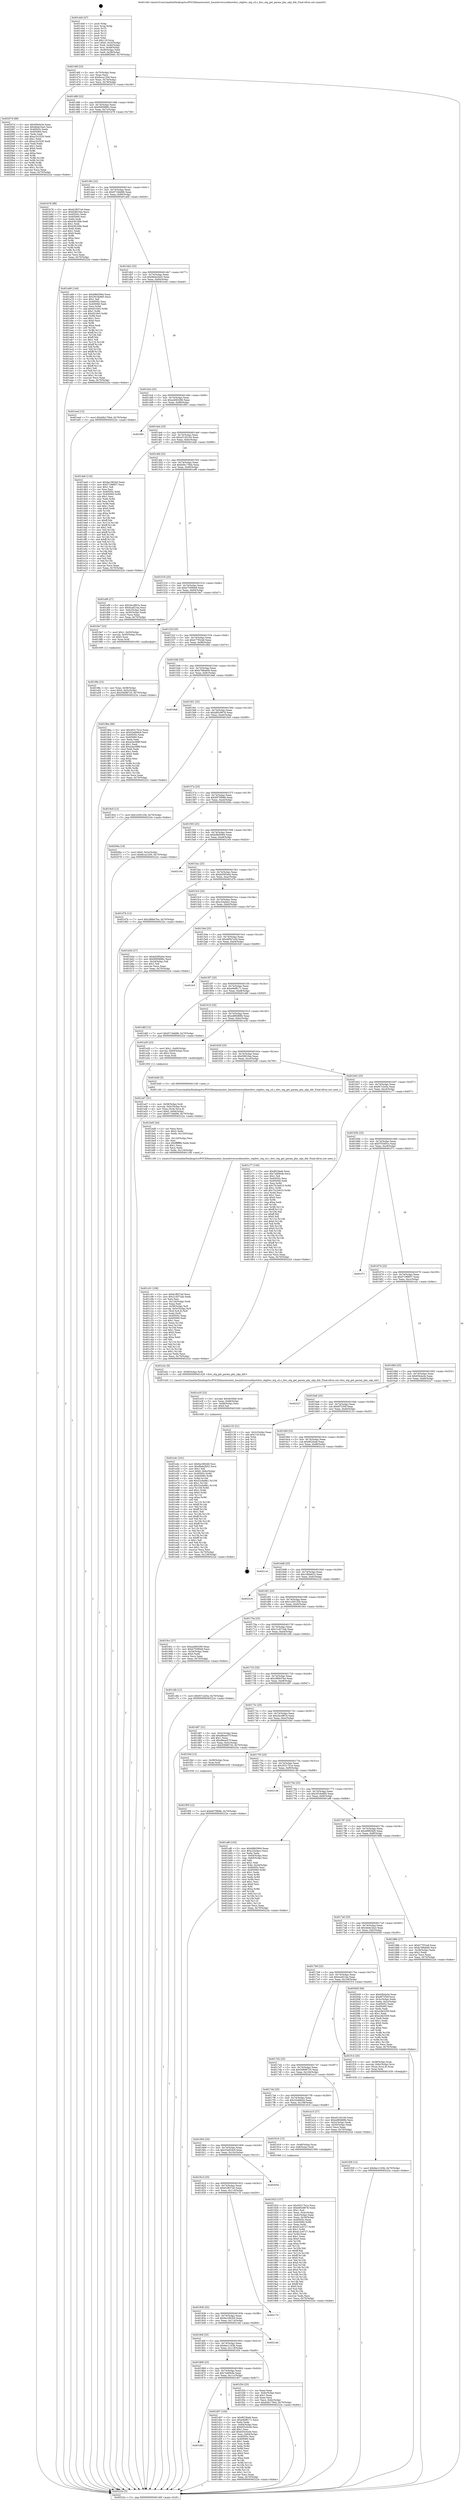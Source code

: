 digraph "0x401440" {
  label = "0x401440 (/mnt/c/Users/mathe/Desktop/tcc/POCII/binaries/extr_linuxdriversusbhostdwc_otgdwc_otg_cil.c_dwc_otg_get_param_phy_ulpi_ddr_Final-ollvm.out::main(0))"
  labelloc = "t"
  node[shape=record]

  Entry [label="",width=0.3,height=0.3,shape=circle,fillcolor=black,style=filled]
  "0x40146f" [label="{
     0x40146f [23]\l
     | [instrs]\l
     &nbsp;&nbsp;0x40146f \<+3\>: mov -0x70(%rbp),%eax\l
     &nbsp;&nbsp;0x401472 \<+2\>: mov %eax,%ecx\l
     &nbsp;&nbsp;0x401474 \<+6\>: sub $0x8cca1200,%ecx\l
     &nbsp;&nbsp;0x40147a \<+3\>: mov %eax,-0x74(%rbp)\l
     &nbsp;&nbsp;0x40147d \<+3\>: mov %ecx,-0x78(%rbp)\l
     &nbsp;&nbsp;0x401480 \<+6\>: je 000000000040207d \<main+0xc3d\>\l
  }"]
  "0x40207d" [label="{
     0x40207d [88]\l
     | [instrs]\l
     &nbsp;&nbsp;0x40207d \<+5\>: mov $0x65b4a3e,%eax\l
     &nbsp;&nbsp;0x402082 \<+5\>: mov $0x4bde1ba3,%ecx\l
     &nbsp;&nbsp;0x402087 \<+7\>: mov 0x40505c,%edx\l
     &nbsp;&nbsp;0x40208e \<+7\>: mov 0x405060,%esi\l
     &nbsp;&nbsp;0x402095 \<+2\>: mov %edx,%edi\l
     &nbsp;&nbsp;0x402097 \<+6\>: add $0xa1fc2520,%edi\l
     &nbsp;&nbsp;0x40209d \<+3\>: sub $0x1,%edi\l
     &nbsp;&nbsp;0x4020a0 \<+6\>: sub $0xa1fc2520,%edi\l
     &nbsp;&nbsp;0x4020a6 \<+3\>: imul %edi,%edx\l
     &nbsp;&nbsp;0x4020a9 \<+3\>: and $0x1,%edx\l
     &nbsp;&nbsp;0x4020ac \<+3\>: cmp $0x0,%edx\l
     &nbsp;&nbsp;0x4020af \<+4\>: sete %r8b\l
     &nbsp;&nbsp;0x4020b3 \<+3\>: cmp $0xa,%esi\l
     &nbsp;&nbsp;0x4020b6 \<+4\>: setl %r9b\l
     &nbsp;&nbsp;0x4020ba \<+3\>: mov %r8b,%r10b\l
     &nbsp;&nbsp;0x4020bd \<+3\>: and %r9b,%r10b\l
     &nbsp;&nbsp;0x4020c0 \<+3\>: xor %r9b,%r8b\l
     &nbsp;&nbsp;0x4020c3 \<+3\>: or %r8b,%r10b\l
     &nbsp;&nbsp;0x4020c6 \<+4\>: test $0x1,%r10b\l
     &nbsp;&nbsp;0x4020ca \<+3\>: cmovne %ecx,%eax\l
     &nbsp;&nbsp;0x4020cd \<+3\>: mov %eax,-0x70(%rbp)\l
     &nbsp;&nbsp;0x4020d0 \<+5\>: jmp 000000000040222e \<main+0xdee\>\l
  }"]
  "0x401486" [label="{
     0x401486 [22]\l
     | [instrs]\l
     &nbsp;&nbsp;0x401486 \<+5\>: jmp 000000000040148b \<main+0x4b\>\l
     &nbsp;&nbsp;0x40148b \<+3\>: mov -0x74(%rbp),%eax\l
     &nbsp;&nbsp;0x40148e \<+5\>: sub $0x9095896c,%eax\l
     &nbsp;&nbsp;0x401493 \<+3\>: mov %eax,-0x7c(%rbp)\l
     &nbsp;&nbsp;0x401496 \<+6\>: je 0000000000401b78 \<main+0x738\>\l
  }"]
  Exit [label="",width=0.3,height=0.3,shape=circle,fillcolor=black,style=filled,peripheries=2]
  "0x401b78" [label="{
     0x401b78 [88]\l
     | [instrs]\l
     &nbsp;&nbsp;0x401b78 \<+5\>: mov $0x61f837a0,%eax\l
     &nbsp;&nbsp;0x401b7d \<+5\>: mov $0xf2801fea,%ecx\l
     &nbsp;&nbsp;0x401b82 \<+7\>: mov 0x40505c,%edx\l
     &nbsp;&nbsp;0x401b89 \<+7\>: mov 0x405060,%esi\l
     &nbsp;&nbsp;0x401b90 \<+2\>: mov %edx,%edi\l
     &nbsp;&nbsp;0x401b92 \<+6\>: sub $0xb3fc26fe,%edi\l
     &nbsp;&nbsp;0x401b98 \<+3\>: sub $0x1,%edi\l
     &nbsp;&nbsp;0x401b9b \<+6\>: add $0xb3fc26fe,%edi\l
     &nbsp;&nbsp;0x401ba1 \<+3\>: imul %edi,%edx\l
     &nbsp;&nbsp;0x401ba4 \<+3\>: and $0x1,%edx\l
     &nbsp;&nbsp;0x401ba7 \<+3\>: cmp $0x0,%edx\l
     &nbsp;&nbsp;0x401baa \<+4\>: sete %r8b\l
     &nbsp;&nbsp;0x401bae \<+3\>: cmp $0xa,%esi\l
     &nbsp;&nbsp;0x401bb1 \<+4\>: setl %r9b\l
     &nbsp;&nbsp;0x401bb5 \<+3\>: mov %r8b,%r10b\l
     &nbsp;&nbsp;0x401bb8 \<+3\>: and %r9b,%r10b\l
     &nbsp;&nbsp;0x401bbb \<+3\>: xor %r9b,%r8b\l
     &nbsp;&nbsp;0x401bbe \<+3\>: or %r8b,%r10b\l
     &nbsp;&nbsp;0x401bc1 \<+4\>: test $0x1,%r10b\l
     &nbsp;&nbsp;0x401bc5 \<+3\>: cmovne %ecx,%eax\l
     &nbsp;&nbsp;0x401bc8 \<+3\>: mov %eax,-0x70(%rbp)\l
     &nbsp;&nbsp;0x401bcb \<+5\>: jmp 000000000040222e \<main+0xdee\>\l
  }"]
  "0x40149c" [label="{
     0x40149c [22]\l
     | [instrs]\l
     &nbsp;&nbsp;0x40149c \<+5\>: jmp 00000000004014a1 \<main+0x61\>\l
     &nbsp;&nbsp;0x4014a1 \<+3\>: mov -0x74(%rbp),%eax\l
     &nbsp;&nbsp;0x4014a4 \<+5\>: sub $0x9719dd96,%eax\l
     &nbsp;&nbsp;0x4014a9 \<+3\>: mov %eax,-0x80(%rbp)\l
     &nbsp;&nbsp;0x4014ac \<+6\>: je 0000000000401a66 \<main+0x626\>\l
  }"]
  "0x401f59" [label="{
     0x401f59 [12]\l
     | [instrs]\l
     &nbsp;&nbsp;0x401f59 \<+7\>: movl $0xb975fb8b,-0x70(%rbp)\l
     &nbsp;&nbsp;0x401f60 \<+5\>: jmp 000000000040222e \<main+0xdee\>\l
  }"]
  "0x401a66" [label="{
     0x401a66 [144]\l
     | [instrs]\l
     &nbsp;&nbsp;0x401a66 \<+5\>: mov $0xb9bf2964,%eax\l
     &nbsp;&nbsp;0x401a6b \<+5\>: mov $0x3916e985,%ecx\l
     &nbsp;&nbsp;0x401a70 \<+2\>: mov $0x1,%dl\l
     &nbsp;&nbsp;0x401a72 \<+7\>: mov 0x40505c,%esi\l
     &nbsp;&nbsp;0x401a79 \<+7\>: mov 0x405060,%edi\l
     &nbsp;&nbsp;0x401a80 \<+3\>: mov %esi,%r8d\l
     &nbsp;&nbsp;0x401a83 \<+7\>: add $0xd316e5,%r8d\l
     &nbsp;&nbsp;0x401a8a \<+4\>: sub $0x1,%r8d\l
     &nbsp;&nbsp;0x401a8e \<+7\>: sub $0xd316e5,%r8d\l
     &nbsp;&nbsp;0x401a95 \<+4\>: imul %r8d,%esi\l
     &nbsp;&nbsp;0x401a99 \<+3\>: and $0x1,%esi\l
     &nbsp;&nbsp;0x401a9c \<+3\>: cmp $0x0,%esi\l
     &nbsp;&nbsp;0x401a9f \<+4\>: sete %r9b\l
     &nbsp;&nbsp;0x401aa3 \<+3\>: cmp $0xa,%edi\l
     &nbsp;&nbsp;0x401aa6 \<+4\>: setl %r10b\l
     &nbsp;&nbsp;0x401aaa \<+3\>: mov %r9b,%r11b\l
     &nbsp;&nbsp;0x401aad \<+4\>: xor $0xff,%r11b\l
     &nbsp;&nbsp;0x401ab1 \<+3\>: mov %r10b,%bl\l
     &nbsp;&nbsp;0x401ab4 \<+3\>: xor $0xff,%bl\l
     &nbsp;&nbsp;0x401ab7 \<+3\>: xor $0x1,%dl\l
     &nbsp;&nbsp;0x401aba \<+3\>: mov %r11b,%r14b\l
     &nbsp;&nbsp;0x401abd \<+4\>: and $0xff,%r14b\l
     &nbsp;&nbsp;0x401ac1 \<+3\>: and %dl,%r9b\l
     &nbsp;&nbsp;0x401ac4 \<+3\>: mov %bl,%r15b\l
     &nbsp;&nbsp;0x401ac7 \<+4\>: and $0xff,%r15b\l
     &nbsp;&nbsp;0x401acb \<+3\>: and %dl,%r10b\l
     &nbsp;&nbsp;0x401ace \<+3\>: or %r9b,%r14b\l
     &nbsp;&nbsp;0x401ad1 \<+3\>: or %r10b,%r15b\l
     &nbsp;&nbsp;0x401ad4 \<+3\>: xor %r15b,%r14b\l
     &nbsp;&nbsp;0x401ad7 \<+3\>: or %bl,%r11b\l
     &nbsp;&nbsp;0x401ada \<+4\>: xor $0xff,%r11b\l
     &nbsp;&nbsp;0x401ade \<+3\>: or $0x1,%dl\l
     &nbsp;&nbsp;0x401ae1 \<+3\>: and %dl,%r11b\l
     &nbsp;&nbsp;0x401ae4 \<+3\>: or %r11b,%r14b\l
     &nbsp;&nbsp;0x401ae7 \<+4\>: test $0x1,%r14b\l
     &nbsp;&nbsp;0x401aeb \<+3\>: cmovne %ecx,%eax\l
     &nbsp;&nbsp;0x401aee \<+3\>: mov %eax,-0x70(%rbp)\l
     &nbsp;&nbsp;0x401af1 \<+5\>: jmp 000000000040222e \<main+0xdee\>\l
  }"]
  "0x4014b2" [label="{
     0x4014b2 [25]\l
     | [instrs]\l
     &nbsp;&nbsp;0x4014b2 \<+5\>: jmp 00000000004014b7 \<main+0x77\>\l
     &nbsp;&nbsp;0x4014b7 \<+3\>: mov -0x74(%rbp),%eax\l
     &nbsp;&nbsp;0x4014ba \<+5\>: sub $0x9bde2b02,%eax\l
     &nbsp;&nbsp;0x4014bf \<+6\>: mov %eax,-0x84(%rbp)\l
     &nbsp;&nbsp;0x4014c5 \<+6\>: je 0000000000401eed \<main+0xaad\>\l
  }"]
  "0x401f28" [label="{
     0x401f28 [12]\l
     | [instrs]\l
     &nbsp;&nbsp;0x401f28 \<+7\>: movl $0x6ec1163b,-0x70(%rbp)\l
     &nbsp;&nbsp;0x401f2f \<+5\>: jmp 000000000040222e \<main+0xdee\>\l
  }"]
  "0x401eed" [label="{
     0x401eed [12]\l
     | [instrs]\l
     &nbsp;&nbsp;0x401eed \<+7\>: movl $0xb0b170b4,-0x70(%rbp)\l
     &nbsp;&nbsp;0x401ef4 \<+5\>: jmp 000000000040222e \<main+0xdee\>\l
  }"]
  "0x4014cb" [label="{
     0x4014cb [25]\l
     | [instrs]\l
     &nbsp;&nbsp;0x4014cb \<+5\>: jmp 00000000004014d0 \<main+0x90\>\l
     &nbsp;&nbsp;0x4014d0 \<+3\>: mov -0x74(%rbp),%eax\l
     &nbsp;&nbsp;0x4014d3 \<+5\>: sub $0xa2683296,%eax\l
     &nbsp;&nbsp;0x4014d8 \<+6\>: mov %eax,-0x88(%rbp)\l
     &nbsp;&nbsp;0x4014de \<+6\>: je 0000000000401f65 \<main+0xb25\>\l
  }"]
  "0x401e4c" [label="{
     0x401e4c [161]\l
     | [instrs]\l
     &nbsp;&nbsp;0x401e4c \<+5\>: mov $0x6a1962b0,%esi\l
     &nbsp;&nbsp;0x401e51 \<+5\>: mov $0x9bde2b02,%ecx\l
     &nbsp;&nbsp;0x401e56 \<+2\>: mov $0x1,%dl\l
     &nbsp;&nbsp;0x401e58 \<+7\>: movl $0x0,-0x6c(%rbp)\l
     &nbsp;&nbsp;0x401e5f \<+8\>: mov 0x40505c,%r8d\l
     &nbsp;&nbsp;0x401e67 \<+8\>: mov 0x405060,%r9d\l
     &nbsp;&nbsp;0x401e6f \<+3\>: mov %r8d,%r10d\l
     &nbsp;&nbsp;0x401e72 \<+7\>: add $0x52cbe8b1,%r10d\l
     &nbsp;&nbsp;0x401e79 \<+4\>: sub $0x1,%r10d\l
     &nbsp;&nbsp;0x401e7d \<+7\>: sub $0x52cbe8b1,%r10d\l
     &nbsp;&nbsp;0x401e84 \<+4\>: imul %r10d,%r8d\l
     &nbsp;&nbsp;0x401e88 \<+4\>: and $0x1,%r8d\l
     &nbsp;&nbsp;0x401e8c \<+4\>: cmp $0x0,%r8d\l
     &nbsp;&nbsp;0x401e90 \<+4\>: sete %r11b\l
     &nbsp;&nbsp;0x401e94 \<+4\>: cmp $0xa,%r9d\l
     &nbsp;&nbsp;0x401e98 \<+3\>: setl %bl\l
     &nbsp;&nbsp;0x401e9b \<+3\>: mov %r11b,%r14b\l
     &nbsp;&nbsp;0x401e9e \<+4\>: xor $0xff,%r14b\l
     &nbsp;&nbsp;0x401ea2 \<+3\>: mov %bl,%r15b\l
     &nbsp;&nbsp;0x401ea5 \<+4\>: xor $0xff,%r15b\l
     &nbsp;&nbsp;0x401ea9 \<+3\>: xor $0x1,%dl\l
     &nbsp;&nbsp;0x401eac \<+3\>: mov %r14b,%r12b\l
     &nbsp;&nbsp;0x401eaf \<+4\>: and $0xff,%r12b\l
     &nbsp;&nbsp;0x401eb3 \<+3\>: and %dl,%r11b\l
     &nbsp;&nbsp;0x401eb6 \<+3\>: mov %r15b,%r13b\l
     &nbsp;&nbsp;0x401eb9 \<+4\>: and $0xff,%r13b\l
     &nbsp;&nbsp;0x401ebd \<+2\>: and %dl,%bl\l
     &nbsp;&nbsp;0x401ebf \<+3\>: or %r11b,%r12b\l
     &nbsp;&nbsp;0x401ec2 \<+3\>: or %bl,%r13b\l
     &nbsp;&nbsp;0x401ec5 \<+3\>: xor %r13b,%r12b\l
     &nbsp;&nbsp;0x401ec8 \<+3\>: or %r15b,%r14b\l
     &nbsp;&nbsp;0x401ecb \<+4\>: xor $0xff,%r14b\l
     &nbsp;&nbsp;0x401ecf \<+3\>: or $0x1,%dl\l
     &nbsp;&nbsp;0x401ed2 \<+3\>: and %dl,%r14b\l
     &nbsp;&nbsp;0x401ed5 \<+3\>: or %r14b,%r12b\l
     &nbsp;&nbsp;0x401ed8 \<+4\>: test $0x1,%r12b\l
     &nbsp;&nbsp;0x401edc \<+3\>: cmovne %ecx,%esi\l
     &nbsp;&nbsp;0x401edf \<+3\>: mov %esi,-0x70(%rbp)\l
     &nbsp;&nbsp;0x401ee2 \<+6\>: mov %eax,-0x128(%rbp)\l
     &nbsp;&nbsp;0x401ee8 \<+5\>: jmp 000000000040222e \<main+0xdee\>\l
  }"]
  "0x401f65" [label="{
     0x401f65\l
  }", style=dashed]
  "0x4014e4" [label="{
     0x4014e4 [25]\l
     | [instrs]\l
     &nbsp;&nbsp;0x4014e4 \<+5\>: jmp 00000000004014e9 \<main+0xa9\>\l
     &nbsp;&nbsp;0x4014e9 \<+3\>: mov -0x74(%rbp),%eax\l
     &nbsp;&nbsp;0x4014ec \<+5\>: sub $0xa5145164,%eax\l
     &nbsp;&nbsp;0x4014f1 \<+6\>: mov %eax,-0x8c(%rbp)\l
     &nbsp;&nbsp;0x4014f7 \<+6\>: je 0000000000401da6 \<main+0x966\>\l
  }"]
  "0x401e35" [label="{
     0x401e35 [23]\l
     | [instrs]\l
     &nbsp;&nbsp;0x401e35 \<+10\>: movabs $0x4030b6,%rdi\l
     &nbsp;&nbsp;0x401e3f \<+3\>: mov %eax,-0x68(%rbp)\l
     &nbsp;&nbsp;0x401e42 \<+3\>: mov -0x68(%rbp),%esi\l
     &nbsp;&nbsp;0x401e45 \<+2\>: mov $0x0,%al\l
     &nbsp;&nbsp;0x401e47 \<+5\>: call 0000000000401040 \<printf@plt\>\l
     | [calls]\l
     &nbsp;&nbsp;0x401040 \{1\} (unknown)\l
  }"]
  "0x401da6" [label="{
     0x401da6 [134]\l
     | [instrs]\l
     &nbsp;&nbsp;0x401da6 \<+5\>: mov $0x6a1962b0,%eax\l
     &nbsp;&nbsp;0x401dab \<+5\>: mov $0xf7199857,%ecx\l
     &nbsp;&nbsp;0x401db0 \<+2\>: mov $0x1,%dl\l
     &nbsp;&nbsp;0x401db2 \<+2\>: xor %esi,%esi\l
     &nbsp;&nbsp;0x401db4 \<+7\>: mov 0x40505c,%edi\l
     &nbsp;&nbsp;0x401dbb \<+8\>: mov 0x405060,%r8d\l
     &nbsp;&nbsp;0x401dc3 \<+3\>: sub $0x1,%esi\l
     &nbsp;&nbsp;0x401dc6 \<+3\>: mov %edi,%r9d\l
     &nbsp;&nbsp;0x401dc9 \<+3\>: add %esi,%r9d\l
     &nbsp;&nbsp;0x401dcc \<+4\>: imul %r9d,%edi\l
     &nbsp;&nbsp;0x401dd0 \<+3\>: and $0x1,%edi\l
     &nbsp;&nbsp;0x401dd3 \<+3\>: cmp $0x0,%edi\l
     &nbsp;&nbsp;0x401dd6 \<+4\>: sete %r10b\l
     &nbsp;&nbsp;0x401dda \<+4\>: cmp $0xa,%r8d\l
     &nbsp;&nbsp;0x401dde \<+4\>: setl %r11b\l
     &nbsp;&nbsp;0x401de2 \<+3\>: mov %r10b,%bl\l
     &nbsp;&nbsp;0x401de5 \<+3\>: xor $0xff,%bl\l
     &nbsp;&nbsp;0x401de8 \<+3\>: mov %r11b,%r14b\l
     &nbsp;&nbsp;0x401deb \<+4\>: xor $0xff,%r14b\l
     &nbsp;&nbsp;0x401def \<+3\>: xor $0x1,%dl\l
     &nbsp;&nbsp;0x401df2 \<+3\>: mov %bl,%r15b\l
     &nbsp;&nbsp;0x401df5 \<+4\>: and $0xff,%r15b\l
     &nbsp;&nbsp;0x401df9 \<+3\>: and %dl,%r10b\l
     &nbsp;&nbsp;0x401dfc \<+3\>: mov %r14b,%r12b\l
     &nbsp;&nbsp;0x401dff \<+4\>: and $0xff,%r12b\l
     &nbsp;&nbsp;0x401e03 \<+3\>: and %dl,%r11b\l
     &nbsp;&nbsp;0x401e06 \<+3\>: or %r10b,%r15b\l
     &nbsp;&nbsp;0x401e09 \<+3\>: or %r11b,%r12b\l
     &nbsp;&nbsp;0x401e0c \<+3\>: xor %r12b,%r15b\l
     &nbsp;&nbsp;0x401e0f \<+3\>: or %r14b,%bl\l
     &nbsp;&nbsp;0x401e12 \<+3\>: xor $0xff,%bl\l
     &nbsp;&nbsp;0x401e15 \<+3\>: or $0x1,%dl\l
     &nbsp;&nbsp;0x401e18 \<+2\>: and %dl,%bl\l
     &nbsp;&nbsp;0x401e1a \<+3\>: or %bl,%r15b\l
     &nbsp;&nbsp;0x401e1d \<+4\>: test $0x1,%r15b\l
     &nbsp;&nbsp;0x401e21 \<+3\>: cmovne %ecx,%eax\l
     &nbsp;&nbsp;0x401e24 \<+3\>: mov %eax,-0x70(%rbp)\l
     &nbsp;&nbsp;0x401e27 \<+5\>: jmp 000000000040222e \<main+0xdee\>\l
  }"]
  "0x4014fd" [label="{
     0x4014fd [25]\l
     | [instrs]\l
     &nbsp;&nbsp;0x4014fd \<+5\>: jmp 0000000000401502 \<main+0xc2\>\l
     &nbsp;&nbsp;0x401502 \<+3\>: mov -0x74(%rbp),%eax\l
     &nbsp;&nbsp;0x401505 \<+5\>: sub $0xb0b170b4,%eax\l
     &nbsp;&nbsp;0x40150a \<+6\>: mov %eax,-0x90(%rbp)\l
     &nbsp;&nbsp;0x401510 \<+6\>: je 0000000000401ef9 \<main+0xab9\>\l
  }"]
  "0x401881" [label="{
     0x401881\l
  }", style=dashed]
  "0x401ef9" [label="{
     0x401ef9 [27]\l
     | [instrs]\l
     &nbsp;&nbsp;0x401ef9 \<+5\>: mov $0x2bc4f91b,%eax\l
     &nbsp;&nbsp;0x401efe \<+5\>: mov $0x4caf21ba,%ecx\l
     &nbsp;&nbsp;0x401f03 \<+3\>: mov -0x6c(%rbp),%edx\l
     &nbsp;&nbsp;0x401f06 \<+3\>: cmp -0x50(%rbp),%edx\l
     &nbsp;&nbsp;0x401f09 \<+3\>: cmovl %ecx,%eax\l
     &nbsp;&nbsp;0x401f0c \<+3\>: mov %eax,-0x70(%rbp)\l
     &nbsp;&nbsp;0x401f0f \<+5\>: jmp 000000000040222e \<main+0xdee\>\l
  }"]
  "0x401516" [label="{
     0x401516 [25]\l
     | [instrs]\l
     &nbsp;&nbsp;0x401516 \<+5\>: jmp 000000000040151b \<main+0xdb\>\l
     &nbsp;&nbsp;0x40151b \<+3\>: mov -0x74(%rbp),%eax\l
     &nbsp;&nbsp;0x40151e \<+5\>: sub $0xb75580e8,%eax\l
     &nbsp;&nbsp;0x401523 \<+6\>: mov %eax,-0x94(%rbp)\l
     &nbsp;&nbsp;0x401529 \<+6\>: je 00000000004019e7 \<main+0x5a7\>\l
  }"]
  "0x401d07" [label="{
     0x401d07 [104]\l
     | [instrs]\l
     &nbsp;&nbsp;0x401d07 \<+5\>: mov $0xf623ba6,%eax\l
     &nbsp;&nbsp;0x401d0c \<+5\>: mov $0xe9ef8171,%ecx\l
     &nbsp;&nbsp;0x401d11 \<+2\>: xor %edx,%edx\l
     &nbsp;&nbsp;0x401d13 \<+3\>: mov -0x64(%rbp),%esi\l
     &nbsp;&nbsp;0x401d16 \<+6\>: sub $0xb55c0cd4,%esi\l
     &nbsp;&nbsp;0x401d1c \<+3\>: add $0x1,%esi\l
     &nbsp;&nbsp;0x401d1f \<+6\>: add $0xb55c0cd4,%esi\l
     &nbsp;&nbsp;0x401d25 \<+3\>: mov %esi,-0x64(%rbp)\l
     &nbsp;&nbsp;0x401d28 \<+7\>: mov 0x40505c,%esi\l
     &nbsp;&nbsp;0x401d2f \<+7\>: mov 0x405060,%edi\l
     &nbsp;&nbsp;0x401d36 \<+3\>: sub $0x1,%edx\l
     &nbsp;&nbsp;0x401d39 \<+3\>: mov %esi,%r8d\l
     &nbsp;&nbsp;0x401d3c \<+3\>: add %edx,%r8d\l
     &nbsp;&nbsp;0x401d3f \<+4\>: imul %r8d,%esi\l
     &nbsp;&nbsp;0x401d43 \<+3\>: and $0x1,%esi\l
     &nbsp;&nbsp;0x401d46 \<+3\>: cmp $0x0,%esi\l
     &nbsp;&nbsp;0x401d49 \<+4\>: sete %r9b\l
     &nbsp;&nbsp;0x401d4d \<+3\>: cmp $0xa,%edi\l
     &nbsp;&nbsp;0x401d50 \<+4\>: setl %r10b\l
     &nbsp;&nbsp;0x401d54 \<+3\>: mov %r9b,%r11b\l
     &nbsp;&nbsp;0x401d57 \<+3\>: and %r10b,%r11b\l
     &nbsp;&nbsp;0x401d5a \<+3\>: xor %r10b,%r9b\l
     &nbsp;&nbsp;0x401d5d \<+3\>: or %r9b,%r11b\l
     &nbsp;&nbsp;0x401d60 \<+4\>: test $0x1,%r11b\l
     &nbsp;&nbsp;0x401d64 \<+3\>: cmovne %ecx,%eax\l
     &nbsp;&nbsp;0x401d67 \<+3\>: mov %eax,-0x70(%rbp)\l
     &nbsp;&nbsp;0x401d6a \<+5\>: jmp 000000000040222e \<main+0xdee\>\l
  }"]
  "0x4019e7" [label="{
     0x4019e7 [23]\l
     | [instrs]\l
     &nbsp;&nbsp;0x4019e7 \<+7\>: movl $0x1,-0x50(%rbp)\l
     &nbsp;&nbsp;0x4019ee \<+4\>: movslq -0x50(%rbp),%rax\l
     &nbsp;&nbsp;0x4019f2 \<+4\>: shl $0x3,%rax\l
     &nbsp;&nbsp;0x4019f6 \<+3\>: mov %rax,%rdi\l
     &nbsp;&nbsp;0x4019f9 \<+5\>: call 0000000000401050 \<malloc@plt\>\l
     | [calls]\l
     &nbsp;&nbsp;0x401050 \{1\} (unknown)\l
  }"]
  "0x40152f" [label="{
     0x40152f [25]\l
     | [instrs]\l
     &nbsp;&nbsp;0x40152f \<+5\>: jmp 0000000000401534 \<main+0xf4\>\l
     &nbsp;&nbsp;0x401534 \<+3\>: mov -0x74(%rbp),%eax\l
     &nbsp;&nbsp;0x401537 \<+5\>: sub $0xb77f32a9,%eax\l
     &nbsp;&nbsp;0x40153c \<+6\>: mov %eax,-0x98(%rbp)\l
     &nbsp;&nbsp;0x401542 \<+6\>: je 00000000004018be \<main+0x47e\>\l
  }"]
  "0x401868" [label="{
     0x401868 [25]\l
     | [instrs]\l
     &nbsp;&nbsp;0x401868 \<+5\>: jmp 000000000040186d \<main+0x42d\>\l
     &nbsp;&nbsp;0x40186d \<+3\>: mov -0x74(%rbp),%eax\l
     &nbsp;&nbsp;0x401870 \<+5\>: sub $0x7ad09cfa,%eax\l
     &nbsp;&nbsp;0x401875 \<+6\>: mov %eax,-0x11c(%rbp)\l
     &nbsp;&nbsp;0x40187b \<+6\>: je 0000000000401d07 \<main+0x8c7\>\l
  }"]
  "0x4018be" [label="{
     0x4018be [88]\l
     | [instrs]\l
     &nbsp;&nbsp;0x4018be \<+5\>: mov $0x30317b1e,%eax\l
     &nbsp;&nbsp;0x4018c3 \<+5\>: mov $0x52e68dcb,%ecx\l
     &nbsp;&nbsp;0x4018c8 \<+7\>: mov 0x40505c,%edx\l
     &nbsp;&nbsp;0x4018cf \<+7\>: mov 0x405060,%esi\l
     &nbsp;&nbsp;0x4018d6 \<+2\>: mov %edx,%edi\l
     &nbsp;&nbsp;0x4018d8 \<+6\>: sub $0xa3ac088f,%edi\l
     &nbsp;&nbsp;0x4018de \<+3\>: sub $0x1,%edi\l
     &nbsp;&nbsp;0x4018e1 \<+6\>: add $0xa3ac088f,%edi\l
     &nbsp;&nbsp;0x4018e7 \<+3\>: imul %edi,%edx\l
     &nbsp;&nbsp;0x4018ea \<+3\>: and $0x1,%edx\l
     &nbsp;&nbsp;0x4018ed \<+3\>: cmp $0x0,%edx\l
     &nbsp;&nbsp;0x4018f0 \<+4\>: sete %r8b\l
     &nbsp;&nbsp;0x4018f4 \<+3\>: cmp $0xa,%esi\l
     &nbsp;&nbsp;0x4018f7 \<+4\>: setl %r9b\l
     &nbsp;&nbsp;0x4018fb \<+3\>: mov %r8b,%r10b\l
     &nbsp;&nbsp;0x4018fe \<+3\>: and %r9b,%r10b\l
     &nbsp;&nbsp;0x401901 \<+3\>: xor %r9b,%r8b\l
     &nbsp;&nbsp;0x401904 \<+3\>: or %r8b,%r10b\l
     &nbsp;&nbsp;0x401907 \<+4\>: test $0x1,%r10b\l
     &nbsp;&nbsp;0x40190b \<+3\>: cmovne %ecx,%eax\l
     &nbsp;&nbsp;0x40190e \<+3\>: mov %eax,-0x70(%rbp)\l
     &nbsp;&nbsp;0x401911 \<+5\>: jmp 000000000040222e \<main+0xdee\>\l
  }"]
  "0x401548" [label="{
     0x401548 [25]\l
     | [instrs]\l
     &nbsp;&nbsp;0x401548 \<+5\>: jmp 000000000040154d \<main+0x10d\>\l
     &nbsp;&nbsp;0x40154d \<+3\>: mov -0x74(%rbp),%eax\l
     &nbsp;&nbsp;0x401550 \<+5\>: sub $0xb788a6d0,%eax\l
     &nbsp;&nbsp;0x401555 \<+6\>: mov %eax,-0x9c(%rbp)\l
     &nbsp;&nbsp;0x40155b \<+6\>: je 00000000004018a6 \<main+0x466\>\l
  }"]
  "0x401f34" [label="{
     0x401f34 [25]\l
     | [instrs]\l
     &nbsp;&nbsp;0x401f34 \<+2\>: xor %eax,%eax\l
     &nbsp;&nbsp;0x401f36 \<+3\>: mov -0x6c(%rbp),%ecx\l
     &nbsp;&nbsp;0x401f39 \<+3\>: sub $0x1,%eax\l
     &nbsp;&nbsp;0x401f3c \<+2\>: sub %eax,%ecx\l
     &nbsp;&nbsp;0x401f3e \<+3\>: mov %ecx,-0x6c(%rbp)\l
     &nbsp;&nbsp;0x401f41 \<+7\>: movl $0xb0b170b4,-0x70(%rbp)\l
     &nbsp;&nbsp;0x401f48 \<+5\>: jmp 000000000040222e \<main+0xdee\>\l
  }"]
  "0x4018a6" [label="{
     0x4018a6\l
  }", style=dashed]
  "0x401561" [label="{
     0x401561 [25]\l
     | [instrs]\l
     &nbsp;&nbsp;0x401561 \<+5\>: jmp 0000000000401566 \<main+0x126\>\l
     &nbsp;&nbsp;0x401566 \<+3\>: mov -0x74(%rbp),%eax\l
     &nbsp;&nbsp;0x401569 \<+5\>: sub $0xb85c9678,%eax\l
     &nbsp;&nbsp;0x40156e \<+6\>: mov %eax,-0xa0(%rbp)\l
     &nbsp;&nbsp;0x401574 \<+6\>: je 00000000004019c0 \<main+0x580\>\l
  }"]
  "0x40184f" [label="{
     0x40184f [25]\l
     | [instrs]\l
     &nbsp;&nbsp;0x40184f \<+5\>: jmp 0000000000401854 \<main+0x414\>\l
     &nbsp;&nbsp;0x401854 \<+3\>: mov -0x74(%rbp),%eax\l
     &nbsp;&nbsp;0x401857 \<+5\>: sub $0x6ec1163b,%eax\l
     &nbsp;&nbsp;0x40185c \<+6\>: mov %eax,-0x118(%rbp)\l
     &nbsp;&nbsp;0x401862 \<+6\>: je 0000000000401f34 \<main+0xaf4\>\l
  }"]
  "0x4019c0" [label="{
     0x4019c0 [12]\l
     | [instrs]\l
     &nbsp;&nbsp;0x4019c0 \<+7\>: movl $0x1e39125b,-0x70(%rbp)\l
     &nbsp;&nbsp;0x4019c7 \<+5\>: jmp 000000000040222e \<main+0xdee\>\l
  }"]
  "0x40157a" [label="{
     0x40157a [25]\l
     | [instrs]\l
     &nbsp;&nbsp;0x40157a \<+5\>: jmp 000000000040157f \<main+0x13f\>\l
     &nbsp;&nbsp;0x40157f \<+3\>: mov -0x74(%rbp),%eax\l
     &nbsp;&nbsp;0x401582 \<+5\>: sub $0xb975fb8b,%eax\l
     &nbsp;&nbsp;0x401587 \<+6\>: mov %eax,-0xa4(%rbp)\l
     &nbsp;&nbsp;0x40158d \<+6\>: je 000000000040206a \<main+0xc2a\>\l
  }"]
  "0x4021dd" [label="{
     0x4021dd\l
  }", style=dashed]
  "0x40206a" [label="{
     0x40206a [19]\l
     | [instrs]\l
     &nbsp;&nbsp;0x40206a \<+7\>: movl $0x0,-0x3c(%rbp)\l
     &nbsp;&nbsp;0x402071 \<+7\>: movl $0x8cca1200,-0x70(%rbp)\l
     &nbsp;&nbsp;0x402078 \<+5\>: jmp 000000000040222e \<main+0xdee\>\l
  }"]
  "0x401593" [label="{
     0x401593 [25]\l
     | [instrs]\l
     &nbsp;&nbsp;0x401593 \<+5\>: jmp 0000000000401598 \<main+0x158\>\l
     &nbsp;&nbsp;0x401598 \<+3\>: mov -0x74(%rbp),%eax\l
     &nbsp;&nbsp;0x40159b \<+5\>: sub $0xb9bf2964,%eax\l
     &nbsp;&nbsp;0x4015a0 \<+6\>: mov %eax,-0xa8(%rbp)\l
     &nbsp;&nbsp;0x4015a6 \<+6\>: je 0000000000402164 \<main+0xd24\>\l
  }"]
  "0x401836" [label="{
     0x401836 [25]\l
     | [instrs]\l
     &nbsp;&nbsp;0x401836 \<+5\>: jmp 000000000040183b \<main+0x3fb\>\l
     &nbsp;&nbsp;0x40183b \<+3\>: mov -0x74(%rbp),%eax\l
     &nbsp;&nbsp;0x40183e \<+5\>: sub $0x6a1962b0,%eax\l
     &nbsp;&nbsp;0x401843 \<+6\>: mov %eax,-0x114(%rbp)\l
     &nbsp;&nbsp;0x401849 \<+6\>: je 00000000004021dd \<main+0xd9d\>\l
  }"]
  "0x402164" [label="{
     0x402164\l
  }", style=dashed]
  "0x4015ac" [label="{
     0x4015ac [25]\l
     | [instrs]\l
     &nbsp;&nbsp;0x4015ac \<+5\>: jmp 00000000004015b1 \<main+0x171\>\l
     &nbsp;&nbsp;0x4015b1 \<+3\>: mov -0x74(%rbp),%eax\l
     &nbsp;&nbsp;0x4015b4 \<+5\>: sub $0xbd395a0a,%eax\l
     &nbsp;&nbsp;0x4015b9 \<+6\>: mov %eax,-0xac(%rbp)\l
     &nbsp;&nbsp;0x4015bf \<+6\>: je 0000000000401d7b \<main+0x93b\>\l
  }"]
  "0x402170" [label="{
     0x402170\l
  }", style=dashed]
  "0x401d7b" [label="{
     0x401d7b [12]\l
     | [instrs]\l
     &nbsp;&nbsp;0x401d7b \<+7\>: movl $0x286647be,-0x70(%rbp)\l
     &nbsp;&nbsp;0x401d82 \<+5\>: jmp 000000000040222e \<main+0xdee\>\l
  }"]
  "0x4015c5" [label="{
     0x4015c5 [25]\l
     | [instrs]\l
     &nbsp;&nbsp;0x4015c5 \<+5\>: jmp 00000000004015ca \<main+0x18a\>\l
     &nbsp;&nbsp;0x4015ca \<+3\>: mov -0x74(%rbp),%eax\l
     &nbsp;&nbsp;0x4015cd \<+5\>: sub $0xc23a4ecc,%eax\l
     &nbsp;&nbsp;0x4015d2 \<+6\>: mov %eax,-0xb0(%rbp)\l
     &nbsp;&nbsp;0x4015d8 \<+6\>: je 0000000000401b5d \<main+0x71d\>\l
  }"]
  "0x40181d" [label="{
     0x40181d [25]\l
     | [instrs]\l
     &nbsp;&nbsp;0x40181d \<+5\>: jmp 0000000000401822 \<main+0x3e2\>\l
     &nbsp;&nbsp;0x401822 \<+3\>: mov -0x74(%rbp),%eax\l
     &nbsp;&nbsp;0x401825 \<+5\>: sub $0x61f837a0,%eax\l
     &nbsp;&nbsp;0x40182a \<+6\>: mov %eax,-0x110(%rbp)\l
     &nbsp;&nbsp;0x401830 \<+6\>: je 0000000000402170 \<main+0xd30\>\l
  }"]
  "0x401b5d" [label="{
     0x401b5d [27]\l
     | [instrs]\l
     &nbsp;&nbsp;0x401b5d \<+5\>: mov $0xbd395a0a,%eax\l
     &nbsp;&nbsp;0x401b62 \<+5\>: mov $0x9095896c,%ecx\l
     &nbsp;&nbsp;0x401b67 \<+3\>: mov -0x2d(%rbp),%dl\l
     &nbsp;&nbsp;0x401b6a \<+3\>: test $0x1,%dl\l
     &nbsp;&nbsp;0x401b6d \<+3\>: cmovne %ecx,%eax\l
     &nbsp;&nbsp;0x401b70 \<+3\>: mov %eax,-0x70(%rbp)\l
     &nbsp;&nbsp;0x401b73 \<+5\>: jmp 000000000040222e \<main+0xdee\>\l
  }"]
  "0x4015de" [label="{
     0x4015de [25]\l
     | [instrs]\l
     &nbsp;&nbsp;0x4015de \<+5\>: jmp 00000000004015e3 \<main+0x1a3\>\l
     &nbsp;&nbsp;0x4015e3 \<+3\>: mov -0x74(%rbp),%eax\l
     &nbsp;&nbsp;0x4015e6 \<+5\>: sub $0xdd5b7a5d,%eax\l
     &nbsp;&nbsp;0x4015eb \<+6\>: mov %eax,-0xb4(%rbp)\l
     &nbsp;&nbsp;0x4015f1 \<+6\>: je 0000000000401fc9 \<main+0xb89\>\l
  }"]
  "0x40205e" [label="{
     0x40205e\l
  }", style=dashed]
  "0x401fc9" [label="{
     0x401fc9\l
  }", style=dashed]
  "0x4015f7" [label="{
     0x4015f7 [25]\l
     | [instrs]\l
     &nbsp;&nbsp;0x4015f7 \<+5\>: jmp 00000000004015fc \<main+0x1bc\>\l
     &nbsp;&nbsp;0x4015fc \<+3\>: mov -0x74(%rbp),%eax\l
     &nbsp;&nbsp;0x4015ff \<+5\>: sub $0xe9ef8171,%eax\l
     &nbsp;&nbsp;0x401604 \<+6\>: mov %eax,-0xb8(%rbp)\l
     &nbsp;&nbsp;0x40160a \<+6\>: je 0000000000401d6f \<main+0x92f\>\l
  }"]
  "0x401c01" [label="{
     0x401c01 [106]\l
     | [instrs]\l
     &nbsp;&nbsp;0x401c01 \<+5\>: mov $0x61f837a0,%ecx\l
     &nbsp;&nbsp;0x401c06 \<+5\>: mov $0x21d572ab,%edx\l
     &nbsp;&nbsp;0x401c0b \<+2\>: xor %esi,%esi\l
     &nbsp;&nbsp;0x401c0d \<+6\>: mov -0x124(%rbp),%edi\l
     &nbsp;&nbsp;0x401c13 \<+3\>: imul %eax,%edi\l
     &nbsp;&nbsp;0x401c16 \<+4\>: mov -0x58(%rbp),%r8\l
     &nbsp;&nbsp;0x401c1a \<+4\>: movslq -0x5c(%rbp),%r9\l
     &nbsp;&nbsp;0x401c1e \<+4\>: mov (%r8,%r9,8),%r8\l
     &nbsp;&nbsp;0x401c22 \<+3\>: mov %edi,(%r8)\l
     &nbsp;&nbsp;0x401c25 \<+7\>: mov 0x40505c,%eax\l
     &nbsp;&nbsp;0x401c2c \<+7\>: mov 0x405060,%edi\l
     &nbsp;&nbsp;0x401c33 \<+3\>: sub $0x1,%esi\l
     &nbsp;&nbsp;0x401c36 \<+3\>: mov %eax,%r10d\l
     &nbsp;&nbsp;0x401c39 \<+3\>: add %esi,%r10d\l
     &nbsp;&nbsp;0x401c3c \<+4\>: imul %r10d,%eax\l
     &nbsp;&nbsp;0x401c40 \<+3\>: and $0x1,%eax\l
     &nbsp;&nbsp;0x401c43 \<+3\>: cmp $0x0,%eax\l
     &nbsp;&nbsp;0x401c46 \<+4\>: sete %r11b\l
     &nbsp;&nbsp;0x401c4a \<+3\>: cmp $0xa,%edi\l
     &nbsp;&nbsp;0x401c4d \<+3\>: setl %bl\l
     &nbsp;&nbsp;0x401c50 \<+3\>: mov %r11b,%r14b\l
     &nbsp;&nbsp;0x401c53 \<+3\>: and %bl,%r14b\l
     &nbsp;&nbsp;0x401c56 \<+3\>: xor %bl,%r11b\l
     &nbsp;&nbsp;0x401c59 \<+3\>: or %r11b,%r14b\l
     &nbsp;&nbsp;0x401c5c \<+4\>: test $0x1,%r14b\l
     &nbsp;&nbsp;0x401c60 \<+3\>: cmovne %edx,%ecx\l
     &nbsp;&nbsp;0x401c63 \<+3\>: mov %ecx,-0x70(%rbp)\l
     &nbsp;&nbsp;0x401c66 \<+5\>: jmp 000000000040222e \<main+0xdee\>\l
  }"]
  "0x401d6f" [label="{
     0x401d6f [12]\l
     | [instrs]\l
     &nbsp;&nbsp;0x401d6f \<+7\>: movl $0x9719dd96,-0x70(%rbp)\l
     &nbsp;&nbsp;0x401d76 \<+5\>: jmp 000000000040222e \<main+0xdee\>\l
  }"]
  "0x401610" [label="{
     0x401610 [25]\l
     | [instrs]\l
     &nbsp;&nbsp;0x401610 \<+5\>: jmp 0000000000401615 \<main+0x1d5\>\l
     &nbsp;&nbsp;0x401615 \<+3\>: mov -0x74(%rbp),%eax\l
     &nbsp;&nbsp;0x401618 \<+5\>: sub $0xed90d68b,%eax\l
     &nbsp;&nbsp;0x40161d \<+6\>: mov %eax,-0xbc(%rbp)\l
     &nbsp;&nbsp;0x401623 \<+6\>: je 0000000000401a30 \<main+0x5f0\>\l
  }"]
  "0x401bd5" [label="{
     0x401bd5 [44]\l
     | [instrs]\l
     &nbsp;&nbsp;0x401bd5 \<+2\>: xor %ecx,%ecx\l
     &nbsp;&nbsp;0x401bd7 \<+5\>: mov $0x2,%edx\l
     &nbsp;&nbsp;0x401bdc \<+6\>: mov %edx,-0x120(%rbp)\l
     &nbsp;&nbsp;0x401be2 \<+1\>: cltd\l
     &nbsp;&nbsp;0x401be3 \<+6\>: mov -0x120(%rbp),%esi\l
     &nbsp;&nbsp;0x401be9 \<+2\>: idiv %esi\l
     &nbsp;&nbsp;0x401beb \<+6\>: imul $0xfffffffe,%edx,%edx\l
     &nbsp;&nbsp;0x401bf1 \<+3\>: sub $0x1,%ecx\l
     &nbsp;&nbsp;0x401bf4 \<+2\>: sub %ecx,%edx\l
     &nbsp;&nbsp;0x401bf6 \<+6\>: mov %edx,-0x124(%rbp)\l
     &nbsp;&nbsp;0x401bfc \<+5\>: call 0000000000401160 \<next_i\>\l
     | [calls]\l
     &nbsp;&nbsp;0x401160 \{1\} (/mnt/c/Users/mathe/Desktop/tcc/POCII/binaries/extr_linuxdriversusbhostdwc_otgdwc_otg_cil.c_dwc_otg_get_param_phy_ulpi_ddr_Final-ollvm.out::next_i)\l
  }"]
  "0x401a30" [label="{
     0x401a30 [23]\l
     | [instrs]\l
     &nbsp;&nbsp;0x401a30 \<+7\>: movl $0x1,-0x60(%rbp)\l
     &nbsp;&nbsp;0x401a37 \<+4\>: movslq -0x60(%rbp),%rax\l
     &nbsp;&nbsp;0x401a3b \<+4\>: shl $0x2,%rax\l
     &nbsp;&nbsp;0x401a3f \<+3\>: mov %rax,%rdi\l
     &nbsp;&nbsp;0x401a42 \<+5\>: call 0000000000401050 \<malloc@plt\>\l
     | [calls]\l
     &nbsp;&nbsp;0x401050 \{1\} (unknown)\l
  }"]
  "0x401629" [label="{
     0x401629 [25]\l
     | [instrs]\l
     &nbsp;&nbsp;0x401629 \<+5\>: jmp 000000000040162e \<main+0x1ee\>\l
     &nbsp;&nbsp;0x40162e \<+3\>: mov -0x74(%rbp),%eax\l
     &nbsp;&nbsp;0x401631 \<+5\>: sub $0xf2801fea,%eax\l
     &nbsp;&nbsp;0x401636 \<+6\>: mov %eax,-0xc0(%rbp)\l
     &nbsp;&nbsp;0x40163c \<+6\>: je 0000000000401bd0 \<main+0x790\>\l
  }"]
  "0x401a47" [label="{
     0x401a47 [31]\l
     | [instrs]\l
     &nbsp;&nbsp;0x401a47 \<+4\>: mov -0x58(%rbp),%rdi\l
     &nbsp;&nbsp;0x401a4b \<+4\>: movslq -0x5c(%rbp),%rcx\l
     &nbsp;&nbsp;0x401a4f \<+4\>: mov %rax,(%rdi,%rcx,8)\l
     &nbsp;&nbsp;0x401a53 \<+7\>: movl $0x0,-0x64(%rbp)\l
     &nbsp;&nbsp;0x401a5a \<+7\>: movl $0x9719dd96,-0x70(%rbp)\l
     &nbsp;&nbsp;0x401a61 \<+5\>: jmp 000000000040222e \<main+0xdee\>\l
  }"]
  "0x401bd0" [label="{
     0x401bd0 [5]\l
     | [instrs]\l
     &nbsp;&nbsp;0x401bd0 \<+5\>: call 0000000000401160 \<next_i\>\l
     | [calls]\l
     &nbsp;&nbsp;0x401160 \{1\} (/mnt/c/Users/mathe/Desktop/tcc/POCII/binaries/extr_linuxdriversusbhostdwc_otgdwc_otg_cil.c_dwc_otg_get_param_phy_ulpi_ddr_Final-ollvm.out::next_i)\l
  }"]
  "0x401642" [label="{
     0x401642 [25]\l
     | [instrs]\l
     &nbsp;&nbsp;0x401642 \<+5\>: jmp 0000000000401647 \<main+0x207\>\l
     &nbsp;&nbsp;0x401647 \<+3\>: mov -0x74(%rbp),%eax\l
     &nbsp;&nbsp;0x40164a \<+5\>: sub $0xf47c2e5a,%eax\l
     &nbsp;&nbsp;0x40164f \<+6\>: mov %eax,-0xc4(%rbp)\l
     &nbsp;&nbsp;0x401655 \<+6\>: je 0000000000401c77 \<main+0x837\>\l
  }"]
  "0x4019fe" [label="{
     0x4019fe [23]\l
     | [instrs]\l
     &nbsp;&nbsp;0x4019fe \<+4\>: mov %rax,-0x58(%rbp)\l
     &nbsp;&nbsp;0x401a02 \<+7\>: movl $0x0,-0x5c(%rbp)\l
     &nbsp;&nbsp;0x401a09 \<+7\>: movl $0x50698720,-0x70(%rbp)\l
     &nbsp;&nbsp;0x401a10 \<+5\>: jmp 000000000040222e \<main+0xdee\>\l
  }"]
  "0x401c77" [label="{
     0x401c77 [144]\l
     | [instrs]\l
     &nbsp;&nbsp;0x401c77 \<+5\>: mov $0xf623ba6,%eax\l
     &nbsp;&nbsp;0x401c7c \<+5\>: mov $0x7ad09cfa,%ecx\l
     &nbsp;&nbsp;0x401c81 \<+2\>: mov $0x1,%dl\l
     &nbsp;&nbsp;0x401c83 \<+7\>: mov 0x40505c,%esi\l
     &nbsp;&nbsp;0x401c8a \<+7\>: mov 0x405060,%edi\l
     &nbsp;&nbsp;0x401c91 \<+3\>: mov %esi,%r8d\l
     &nbsp;&nbsp;0x401c94 \<+7\>: sub $0x75c2e610,%r8d\l
     &nbsp;&nbsp;0x401c9b \<+4\>: sub $0x1,%r8d\l
     &nbsp;&nbsp;0x401c9f \<+7\>: add $0x75c2e610,%r8d\l
     &nbsp;&nbsp;0x401ca6 \<+4\>: imul %r8d,%esi\l
     &nbsp;&nbsp;0x401caa \<+3\>: and $0x1,%esi\l
     &nbsp;&nbsp;0x401cad \<+3\>: cmp $0x0,%esi\l
     &nbsp;&nbsp;0x401cb0 \<+4\>: sete %r9b\l
     &nbsp;&nbsp;0x401cb4 \<+3\>: cmp $0xa,%edi\l
     &nbsp;&nbsp;0x401cb7 \<+4\>: setl %r10b\l
     &nbsp;&nbsp;0x401cbb \<+3\>: mov %r9b,%r11b\l
     &nbsp;&nbsp;0x401cbe \<+4\>: xor $0xff,%r11b\l
     &nbsp;&nbsp;0x401cc2 \<+3\>: mov %r10b,%bl\l
     &nbsp;&nbsp;0x401cc5 \<+3\>: xor $0xff,%bl\l
     &nbsp;&nbsp;0x401cc8 \<+3\>: xor $0x0,%dl\l
     &nbsp;&nbsp;0x401ccb \<+3\>: mov %r11b,%r14b\l
     &nbsp;&nbsp;0x401cce \<+4\>: and $0x0,%r14b\l
     &nbsp;&nbsp;0x401cd2 \<+3\>: and %dl,%r9b\l
     &nbsp;&nbsp;0x401cd5 \<+3\>: mov %bl,%r15b\l
     &nbsp;&nbsp;0x401cd8 \<+4\>: and $0x0,%r15b\l
     &nbsp;&nbsp;0x401cdc \<+3\>: and %dl,%r10b\l
     &nbsp;&nbsp;0x401cdf \<+3\>: or %r9b,%r14b\l
     &nbsp;&nbsp;0x401ce2 \<+3\>: or %r10b,%r15b\l
     &nbsp;&nbsp;0x401ce5 \<+3\>: xor %r15b,%r14b\l
     &nbsp;&nbsp;0x401ce8 \<+3\>: or %bl,%r11b\l
     &nbsp;&nbsp;0x401ceb \<+4\>: xor $0xff,%r11b\l
     &nbsp;&nbsp;0x401cef \<+3\>: or $0x0,%dl\l
     &nbsp;&nbsp;0x401cf2 \<+3\>: and %dl,%r11b\l
     &nbsp;&nbsp;0x401cf5 \<+3\>: or %r11b,%r14b\l
     &nbsp;&nbsp;0x401cf8 \<+4\>: test $0x1,%r14b\l
     &nbsp;&nbsp;0x401cfc \<+3\>: cmovne %ecx,%eax\l
     &nbsp;&nbsp;0x401cff \<+3\>: mov %eax,-0x70(%rbp)\l
     &nbsp;&nbsp;0x401d02 \<+5\>: jmp 000000000040222e \<main+0xdee\>\l
  }"]
  "0x40165b" [label="{
     0x40165b [25]\l
     | [instrs]\l
     &nbsp;&nbsp;0x40165b \<+5\>: jmp 0000000000401660 \<main+0x220\>\l
     &nbsp;&nbsp;0x401660 \<+3\>: mov -0x74(%rbp),%eax\l
     &nbsp;&nbsp;0x401663 \<+5\>: sub $0xf703491e,%eax\l
     &nbsp;&nbsp;0x401668 \<+6\>: mov %eax,-0xc8(%rbp)\l
     &nbsp;&nbsp;0x40166e \<+6\>: je 0000000000401f71 \<main+0xb31\>\l
  }"]
  "0x401923" [label="{
     0x401923 [157]\l
     | [instrs]\l
     &nbsp;&nbsp;0x401923 \<+5\>: mov $0x30317b1e,%ecx\l
     &nbsp;&nbsp;0x401928 \<+5\>: mov $0xb85c9678,%edx\l
     &nbsp;&nbsp;0x40192d \<+3\>: mov $0x1,%sil\l
     &nbsp;&nbsp;0x401930 \<+3\>: mov %eax,-0x4c(%rbp)\l
     &nbsp;&nbsp;0x401933 \<+3\>: mov -0x4c(%rbp),%eax\l
     &nbsp;&nbsp;0x401936 \<+3\>: mov %eax,-0x34(%rbp)\l
     &nbsp;&nbsp;0x401939 \<+7\>: mov 0x40505c,%eax\l
     &nbsp;&nbsp;0x401940 \<+8\>: mov 0x405060,%r8d\l
     &nbsp;&nbsp;0x401948 \<+3\>: mov %eax,%r9d\l
     &nbsp;&nbsp;0x40194b \<+7\>: sub $0xd12c6727,%r9d\l
     &nbsp;&nbsp;0x401952 \<+4\>: sub $0x1,%r9d\l
     &nbsp;&nbsp;0x401956 \<+7\>: add $0xd12c6727,%r9d\l
     &nbsp;&nbsp;0x40195d \<+4\>: imul %r9d,%eax\l
     &nbsp;&nbsp;0x401961 \<+3\>: and $0x1,%eax\l
     &nbsp;&nbsp;0x401964 \<+3\>: cmp $0x0,%eax\l
     &nbsp;&nbsp;0x401967 \<+4\>: sete %r10b\l
     &nbsp;&nbsp;0x40196b \<+4\>: cmp $0xa,%r8d\l
     &nbsp;&nbsp;0x40196f \<+4\>: setl %r11b\l
     &nbsp;&nbsp;0x401973 \<+3\>: mov %r10b,%bl\l
     &nbsp;&nbsp;0x401976 \<+3\>: xor $0xff,%bl\l
     &nbsp;&nbsp;0x401979 \<+3\>: mov %r11b,%r14b\l
     &nbsp;&nbsp;0x40197c \<+4\>: xor $0xff,%r14b\l
     &nbsp;&nbsp;0x401980 \<+4\>: xor $0x0,%sil\l
     &nbsp;&nbsp;0x401984 \<+3\>: mov %bl,%r15b\l
     &nbsp;&nbsp;0x401987 \<+4\>: and $0x0,%r15b\l
     &nbsp;&nbsp;0x40198b \<+3\>: and %sil,%r10b\l
     &nbsp;&nbsp;0x40198e \<+3\>: mov %r14b,%r12b\l
     &nbsp;&nbsp;0x401991 \<+4\>: and $0x0,%r12b\l
     &nbsp;&nbsp;0x401995 \<+3\>: and %sil,%r11b\l
     &nbsp;&nbsp;0x401998 \<+3\>: or %r10b,%r15b\l
     &nbsp;&nbsp;0x40199b \<+3\>: or %r11b,%r12b\l
     &nbsp;&nbsp;0x40199e \<+3\>: xor %r12b,%r15b\l
     &nbsp;&nbsp;0x4019a1 \<+3\>: or %r14b,%bl\l
     &nbsp;&nbsp;0x4019a4 \<+3\>: xor $0xff,%bl\l
     &nbsp;&nbsp;0x4019a7 \<+4\>: or $0x0,%sil\l
     &nbsp;&nbsp;0x4019ab \<+3\>: and %sil,%bl\l
     &nbsp;&nbsp;0x4019ae \<+3\>: or %bl,%r15b\l
     &nbsp;&nbsp;0x4019b1 \<+4\>: test $0x1,%r15b\l
     &nbsp;&nbsp;0x4019b5 \<+3\>: cmovne %edx,%ecx\l
     &nbsp;&nbsp;0x4019b8 \<+3\>: mov %ecx,-0x70(%rbp)\l
     &nbsp;&nbsp;0x4019bb \<+5\>: jmp 000000000040222e \<main+0xdee\>\l
  }"]
  "0x401f71" [label="{
     0x401f71\l
  }", style=dashed]
  "0x401674" [label="{
     0x401674 [25]\l
     | [instrs]\l
     &nbsp;&nbsp;0x401674 \<+5\>: jmp 0000000000401679 \<main+0x239\>\l
     &nbsp;&nbsp;0x401679 \<+3\>: mov -0x74(%rbp),%eax\l
     &nbsp;&nbsp;0x40167c \<+5\>: sub $0xf7199857,%eax\l
     &nbsp;&nbsp;0x401681 \<+6\>: mov %eax,-0xcc(%rbp)\l
     &nbsp;&nbsp;0x401687 \<+6\>: je 0000000000401e2c \<main+0x9ec\>\l
  }"]
  "0x401804" [label="{
     0x401804 [25]\l
     | [instrs]\l
     &nbsp;&nbsp;0x401804 \<+5\>: jmp 0000000000401809 \<main+0x3c9\>\l
     &nbsp;&nbsp;0x401809 \<+3\>: mov -0x74(%rbp),%eax\l
     &nbsp;&nbsp;0x40180c \<+5\>: sub $0x53a924c9,%eax\l
     &nbsp;&nbsp;0x401811 \<+6\>: mov %eax,-0x10c(%rbp)\l
     &nbsp;&nbsp;0x401817 \<+6\>: je 000000000040205e \<main+0xc1e\>\l
  }"]
  "0x401e2c" [label="{
     0x401e2c [9]\l
     | [instrs]\l
     &nbsp;&nbsp;0x401e2c \<+4\>: mov -0x58(%rbp),%rdi\l
     &nbsp;&nbsp;0x401e30 \<+5\>: call 0000000000401420 \<dwc_otg_get_param_phy_ulpi_ddr\>\l
     | [calls]\l
     &nbsp;&nbsp;0x401420 \{1\} (/mnt/c/Users/mathe/Desktop/tcc/POCII/binaries/extr_linuxdriversusbhostdwc_otgdwc_otg_cil.c_dwc_otg_get_param_phy_ulpi_ddr_Final-ollvm.out::dwc_otg_get_param_phy_ulpi_ddr)\l
  }"]
  "0x40168d" [label="{
     0x40168d [25]\l
     | [instrs]\l
     &nbsp;&nbsp;0x40168d \<+5\>: jmp 0000000000401692 \<main+0x252\>\l
     &nbsp;&nbsp;0x401692 \<+3\>: mov -0x74(%rbp),%eax\l
     &nbsp;&nbsp;0x401695 \<+5\>: sub $0x65b4a3e,%eax\l
     &nbsp;&nbsp;0x40169a \<+6\>: mov %eax,-0xd0(%rbp)\l
     &nbsp;&nbsp;0x4016a0 \<+6\>: je 0000000000402227 \<main+0xde7\>\l
  }"]
  "0x401916" [label="{
     0x401916 [13]\l
     | [instrs]\l
     &nbsp;&nbsp;0x401916 \<+4\>: mov -0x48(%rbp),%rax\l
     &nbsp;&nbsp;0x40191a \<+4\>: mov 0x8(%rax),%rdi\l
     &nbsp;&nbsp;0x40191e \<+5\>: call 0000000000401060 \<atoi@plt\>\l
     | [calls]\l
     &nbsp;&nbsp;0x401060 \{1\} (unknown)\l
  }"]
  "0x402227" [label="{
     0x402227\l
  }", style=dashed]
  "0x4016a6" [label="{
     0x4016a6 [25]\l
     | [instrs]\l
     &nbsp;&nbsp;0x4016a6 \<+5\>: jmp 00000000004016ab \<main+0x26b\>\l
     &nbsp;&nbsp;0x4016ab \<+3\>: mov -0x74(%rbp),%eax\l
     &nbsp;&nbsp;0x4016ae \<+5\>: sub $0x6f7250f,%eax\l
     &nbsp;&nbsp;0x4016b3 \<+6\>: mov %eax,-0xd4(%rbp)\l
     &nbsp;&nbsp;0x4016b9 \<+6\>: je 0000000000402133 \<main+0xcf3\>\l
  }"]
  "0x4017eb" [label="{
     0x4017eb [25]\l
     | [instrs]\l
     &nbsp;&nbsp;0x4017eb \<+5\>: jmp 00000000004017f0 \<main+0x3b0\>\l
     &nbsp;&nbsp;0x4017f0 \<+3\>: mov -0x74(%rbp),%eax\l
     &nbsp;&nbsp;0x4017f3 \<+5\>: sub $0x52e68dcb,%eax\l
     &nbsp;&nbsp;0x4017f8 \<+6\>: mov %eax,-0x108(%rbp)\l
     &nbsp;&nbsp;0x4017fe \<+6\>: je 0000000000401916 \<main+0x4d6\>\l
  }"]
  "0x402133" [label="{
     0x402133 [21]\l
     | [instrs]\l
     &nbsp;&nbsp;0x402133 \<+3\>: mov -0x2c(%rbp),%eax\l
     &nbsp;&nbsp;0x402136 \<+7\>: add $0x118,%rsp\l
     &nbsp;&nbsp;0x40213d \<+1\>: pop %rbx\l
     &nbsp;&nbsp;0x40213e \<+2\>: pop %r12\l
     &nbsp;&nbsp;0x402140 \<+2\>: pop %r13\l
     &nbsp;&nbsp;0x402142 \<+2\>: pop %r14\l
     &nbsp;&nbsp;0x402144 \<+2\>: pop %r15\l
     &nbsp;&nbsp;0x402146 \<+1\>: pop %rbp\l
     &nbsp;&nbsp;0x402147 \<+1\>: ret\l
  }"]
  "0x4016bf" [label="{
     0x4016bf [25]\l
     | [instrs]\l
     &nbsp;&nbsp;0x4016bf \<+5\>: jmp 00000000004016c4 \<main+0x284\>\l
     &nbsp;&nbsp;0x4016c4 \<+3\>: mov -0x74(%rbp),%eax\l
     &nbsp;&nbsp;0x4016c7 \<+5\>: sub $0xf623ba6,%eax\l
     &nbsp;&nbsp;0x4016cc \<+6\>: mov %eax,-0xd8(%rbp)\l
     &nbsp;&nbsp;0x4016d2 \<+6\>: je 00000000004021c4 \<main+0xd84\>\l
  }"]
  "0x401a15" [label="{
     0x401a15 [27]\l
     | [instrs]\l
     &nbsp;&nbsp;0x401a15 \<+5\>: mov $0xa5145164,%eax\l
     &nbsp;&nbsp;0x401a1a \<+5\>: mov $0xed90d68b,%ecx\l
     &nbsp;&nbsp;0x401a1f \<+3\>: mov -0x5c(%rbp),%edx\l
     &nbsp;&nbsp;0x401a22 \<+3\>: cmp -0x50(%rbp),%edx\l
     &nbsp;&nbsp;0x401a25 \<+3\>: cmovl %ecx,%eax\l
     &nbsp;&nbsp;0x401a28 \<+3\>: mov %eax,-0x70(%rbp)\l
     &nbsp;&nbsp;0x401a2b \<+5\>: jmp 000000000040222e \<main+0xdee\>\l
  }"]
  "0x4021c4" [label="{
     0x4021c4\l
  }", style=dashed]
  "0x4016d8" [label="{
     0x4016d8 [25]\l
     | [instrs]\l
     &nbsp;&nbsp;0x4016d8 \<+5\>: jmp 00000000004016dd \<main+0x29d\>\l
     &nbsp;&nbsp;0x4016dd \<+3\>: mov -0x74(%rbp),%eax\l
     &nbsp;&nbsp;0x4016e0 \<+5\>: sub $0x16bfa622,%eax\l
     &nbsp;&nbsp;0x4016e5 \<+6\>: mov %eax,-0xdc(%rbp)\l
     &nbsp;&nbsp;0x4016eb \<+6\>: je 0000000000402216 \<main+0xdd6\>\l
  }"]
  "0x4017d2" [label="{
     0x4017d2 [25]\l
     | [instrs]\l
     &nbsp;&nbsp;0x4017d2 \<+5\>: jmp 00000000004017d7 \<main+0x397\>\l
     &nbsp;&nbsp;0x4017d7 \<+3\>: mov -0x74(%rbp),%eax\l
     &nbsp;&nbsp;0x4017da \<+5\>: sub $0x50698720,%eax\l
     &nbsp;&nbsp;0x4017df \<+6\>: mov %eax,-0x104(%rbp)\l
     &nbsp;&nbsp;0x4017e5 \<+6\>: je 0000000000401a15 \<main+0x5d5\>\l
  }"]
  "0x402216" [label="{
     0x402216\l
  }", style=dashed]
  "0x4016f1" [label="{
     0x4016f1 [25]\l
     | [instrs]\l
     &nbsp;&nbsp;0x4016f1 \<+5\>: jmp 00000000004016f6 \<main+0x2b6\>\l
     &nbsp;&nbsp;0x4016f6 \<+3\>: mov -0x74(%rbp),%eax\l
     &nbsp;&nbsp;0x4016f9 \<+5\>: sub $0x1e39125b,%eax\l
     &nbsp;&nbsp;0x4016fe \<+6\>: mov %eax,-0xe0(%rbp)\l
     &nbsp;&nbsp;0x401704 \<+6\>: je 00000000004019cc \<main+0x58c\>\l
  }"]
  "0x401f14" [label="{
     0x401f14 [20]\l
     | [instrs]\l
     &nbsp;&nbsp;0x401f14 \<+4\>: mov -0x58(%rbp),%rax\l
     &nbsp;&nbsp;0x401f18 \<+4\>: movslq -0x6c(%rbp),%rcx\l
     &nbsp;&nbsp;0x401f1c \<+4\>: mov (%rax,%rcx,8),%rax\l
     &nbsp;&nbsp;0x401f20 \<+3\>: mov %rax,%rdi\l
     &nbsp;&nbsp;0x401f23 \<+5\>: call 0000000000401030 \<free@plt\>\l
     | [calls]\l
     &nbsp;&nbsp;0x401030 \{1\} (unknown)\l
  }"]
  "0x4019cc" [label="{
     0x4019cc [27]\l
     | [instrs]\l
     &nbsp;&nbsp;0x4019cc \<+5\>: mov $0xa2683296,%eax\l
     &nbsp;&nbsp;0x4019d1 \<+5\>: mov $0xb75580e8,%ecx\l
     &nbsp;&nbsp;0x4019d6 \<+3\>: mov -0x34(%rbp),%edx\l
     &nbsp;&nbsp;0x4019d9 \<+3\>: cmp $0x0,%edx\l
     &nbsp;&nbsp;0x4019dc \<+3\>: cmove %ecx,%eax\l
     &nbsp;&nbsp;0x4019df \<+3\>: mov %eax,-0x70(%rbp)\l
     &nbsp;&nbsp;0x4019e2 \<+5\>: jmp 000000000040222e \<main+0xdee\>\l
  }"]
  "0x40170a" [label="{
     0x40170a [25]\l
     | [instrs]\l
     &nbsp;&nbsp;0x40170a \<+5\>: jmp 000000000040170f \<main+0x2cf\>\l
     &nbsp;&nbsp;0x40170f \<+3\>: mov -0x74(%rbp),%eax\l
     &nbsp;&nbsp;0x401712 \<+5\>: sub $0x21d572ab,%eax\l
     &nbsp;&nbsp;0x401717 \<+6\>: mov %eax,-0xe4(%rbp)\l
     &nbsp;&nbsp;0x40171d \<+6\>: je 0000000000401c6b \<main+0x82b\>\l
  }"]
  "0x4017b9" [label="{
     0x4017b9 [25]\l
     | [instrs]\l
     &nbsp;&nbsp;0x4017b9 \<+5\>: jmp 00000000004017be \<main+0x37e\>\l
     &nbsp;&nbsp;0x4017be \<+3\>: mov -0x74(%rbp),%eax\l
     &nbsp;&nbsp;0x4017c1 \<+5\>: sub $0x4caf21ba,%eax\l
     &nbsp;&nbsp;0x4017c6 \<+6\>: mov %eax,-0x100(%rbp)\l
     &nbsp;&nbsp;0x4017cc \<+6\>: je 0000000000401f14 \<main+0xad4\>\l
  }"]
  "0x401c6b" [label="{
     0x401c6b [12]\l
     | [instrs]\l
     &nbsp;&nbsp;0x401c6b \<+7\>: movl $0xf47c2e5a,-0x70(%rbp)\l
     &nbsp;&nbsp;0x401c72 \<+5\>: jmp 000000000040222e \<main+0xdee\>\l
  }"]
  "0x401723" [label="{
     0x401723 [25]\l
     | [instrs]\l
     &nbsp;&nbsp;0x401723 \<+5\>: jmp 0000000000401728 \<main+0x2e8\>\l
     &nbsp;&nbsp;0x401728 \<+3\>: mov -0x74(%rbp),%eax\l
     &nbsp;&nbsp;0x40172b \<+5\>: sub $0x286647be,%eax\l
     &nbsp;&nbsp;0x401730 \<+6\>: mov %eax,-0xe8(%rbp)\l
     &nbsp;&nbsp;0x401736 \<+6\>: je 0000000000401d87 \<main+0x947\>\l
  }"]
  "0x4020d5" [label="{
     0x4020d5 [94]\l
     | [instrs]\l
     &nbsp;&nbsp;0x4020d5 \<+5\>: mov $0x65b4a3e,%eax\l
     &nbsp;&nbsp;0x4020da \<+5\>: mov $0x6f7250f,%ecx\l
     &nbsp;&nbsp;0x4020df \<+3\>: mov -0x3c(%rbp),%edx\l
     &nbsp;&nbsp;0x4020e2 \<+3\>: mov %edx,-0x2c(%rbp)\l
     &nbsp;&nbsp;0x4020e5 \<+7\>: mov 0x40505c,%edx\l
     &nbsp;&nbsp;0x4020ec \<+7\>: mov 0x405060,%esi\l
     &nbsp;&nbsp;0x4020f3 \<+2\>: mov %edx,%edi\l
     &nbsp;&nbsp;0x4020f5 \<+6\>: sub $0xe2fe3359,%edi\l
     &nbsp;&nbsp;0x4020fb \<+3\>: sub $0x1,%edi\l
     &nbsp;&nbsp;0x4020fe \<+6\>: add $0xe2fe3359,%edi\l
     &nbsp;&nbsp;0x402104 \<+3\>: imul %edi,%edx\l
     &nbsp;&nbsp;0x402107 \<+3\>: and $0x1,%edx\l
     &nbsp;&nbsp;0x40210a \<+3\>: cmp $0x0,%edx\l
     &nbsp;&nbsp;0x40210d \<+4\>: sete %r8b\l
     &nbsp;&nbsp;0x402111 \<+3\>: cmp $0xa,%esi\l
     &nbsp;&nbsp;0x402114 \<+4\>: setl %r9b\l
     &nbsp;&nbsp;0x402118 \<+3\>: mov %r8b,%r10b\l
     &nbsp;&nbsp;0x40211b \<+3\>: and %r9b,%r10b\l
     &nbsp;&nbsp;0x40211e \<+3\>: xor %r9b,%r8b\l
     &nbsp;&nbsp;0x402121 \<+3\>: or %r8b,%r10b\l
     &nbsp;&nbsp;0x402124 \<+4\>: test $0x1,%r10b\l
     &nbsp;&nbsp;0x402128 \<+3\>: cmovne %ecx,%eax\l
     &nbsp;&nbsp;0x40212b \<+3\>: mov %eax,-0x70(%rbp)\l
     &nbsp;&nbsp;0x40212e \<+5\>: jmp 000000000040222e \<main+0xdee\>\l
  }"]
  "0x401d87" [label="{
     0x401d87 [31]\l
     | [instrs]\l
     &nbsp;&nbsp;0x401d87 \<+3\>: mov -0x5c(%rbp),%eax\l
     &nbsp;&nbsp;0x401d8a \<+5\>: add $0xd8eae57f,%eax\l
     &nbsp;&nbsp;0x401d8f \<+3\>: add $0x1,%eax\l
     &nbsp;&nbsp;0x401d92 \<+5\>: sub $0xd8eae57f,%eax\l
     &nbsp;&nbsp;0x401d97 \<+3\>: mov %eax,-0x5c(%rbp)\l
     &nbsp;&nbsp;0x401d9a \<+7\>: movl $0x50698720,-0x70(%rbp)\l
     &nbsp;&nbsp;0x401da1 \<+5\>: jmp 000000000040222e \<main+0xdee\>\l
  }"]
  "0x40173c" [label="{
     0x40173c [25]\l
     | [instrs]\l
     &nbsp;&nbsp;0x40173c \<+5\>: jmp 0000000000401741 \<main+0x301\>\l
     &nbsp;&nbsp;0x401741 \<+3\>: mov -0x74(%rbp),%eax\l
     &nbsp;&nbsp;0x401744 \<+5\>: sub $0x2bc4f91b,%eax\l
     &nbsp;&nbsp;0x401749 \<+6\>: mov %eax,-0xec(%rbp)\l
     &nbsp;&nbsp;0x40174f \<+6\>: je 0000000000401f4d \<main+0xb0d\>\l
  }"]
  "0x401440" [label="{
     0x401440 [47]\l
     | [instrs]\l
     &nbsp;&nbsp;0x401440 \<+1\>: push %rbp\l
     &nbsp;&nbsp;0x401441 \<+3\>: mov %rsp,%rbp\l
     &nbsp;&nbsp;0x401444 \<+2\>: push %r15\l
     &nbsp;&nbsp;0x401446 \<+2\>: push %r14\l
     &nbsp;&nbsp;0x401448 \<+2\>: push %r13\l
     &nbsp;&nbsp;0x40144a \<+2\>: push %r12\l
     &nbsp;&nbsp;0x40144c \<+1\>: push %rbx\l
     &nbsp;&nbsp;0x40144d \<+7\>: sub $0x118,%rsp\l
     &nbsp;&nbsp;0x401454 \<+7\>: movl $0x0,-0x3c(%rbp)\l
     &nbsp;&nbsp;0x40145b \<+3\>: mov %edi,-0x40(%rbp)\l
     &nbsp;&nbsp;0x40145e \<+4\>: mov %rsi,-0x48(%rbp)\l
     &nbsp;&nbsp;0x401462 \<+3\>: mov -0x40(%rbp),%edi\l
     &nbsp;&nbsp;0x401465 \<+3\>: mov %edi,-0x38(%rbp)\l
     &nbsp;&nbsp;0x401468 \<+7\>: movl $0x489f29d5,-0x70(%rbp)\l
  }"]
  "0x401f4d" [label="{
     0x401f4d [12]\l
     | [instrs]\l
     &nbsp;&nbsp;0x401f4d \<+4\>: mov -0x58(%rbp),%rax\l
     &nbsp;&nbsp;0x401f51 \<+3\>: mov %rax,%rdi\l
     &nbsp;&nbsp;0x401f54 \<+5\>: call 0000000000401030 \<free@plt\>\l
     | [calls]\l
     &nbsp;&nbsp;0x401030 \{1\} (unknown)\l
  }"]
  "0x401755" [label="{
     0x401755 [25]\l
     | [instrs]\l
     &nbsp;&nbsp;0x401755 \<+5\>: jmp 000000000040175a \<main+0x31a\>\l
     &nbsp;&nbsp;0x40175a \<+3\>: mov -0x74(%rbp),%eax\l
     &nbsp;&nbsp;0x40175d \<+5\>: sub $0x30317b1e,%eax\l
     &nbsp;&nbsp;0x401762 \<+6\>: mov %eax,-0xf0(%rbp)\l
     &nbsp;&nbsp;0x401768 \<+6\>: je 0000000000402148 \<main+0xd08\>\l
  }"]
  "0x40222e" [label="{
     0x40222e [5]\l
     | [instrs]\l
     &nbsp;&nbsp;0x40222e \<+5\>: jmp 000000000040146f \<main+0x2f\>\l
  }"]
  "0x402148" [label="{
     0x402148\l
  }", style=dashed]
  "0x40176e" [label="{
     0x40176e [25]\l
     | [instrs]\l
     &nbsp;&nbsp;0x40176e \<+5\>: jmp 0000000000401773 \<main+0x333\>\l
     &nbsp;&nbsp;0x401773 \<+3\>: mov -0x74(%rbp),%eax\l
     &nbsp;&nbsp;0x401776 \<+5\>: sub $0x3916e985,%eax\l
     &nbsp;&nbsp;0x40177b \<+6\>: mov %eax,-0xf4(%rbp)\l
     &nbsp;&nbsp;0x401781 \<+6\>: je 0000000000401af6 \<main+0x6b6\>\l
  }"]
  "0x4017a0" [label="{
     0x4017a0 [25]\l
     | [instrs]\l
     &nbsp;&nbsp;0x4017a0 \<+5\>: jmp 00000000004017a5 \<main+0x365\>\l
     &nbsp;&nbsp;0x4017a5 \<+3\>: mov -0x74(%rbp),%eax\l
     &nbsp;&nbsp;0x4017a8 \<+5\>: sub $0x4bde1ba3,%eax\l
     &nbsp;&nbsp;0x4017ad \<+6\>: mov %eax,-0xfc(%rbp)\l
     &nbsp;&nbsp;0x4017b3 \<+6\>: je 00000000004020d5 \<main+0xc95\>\l
  }"]
  "0x401af6" [label="{
     0x401af6 [103]\l
     | [instrs]\l
     &nbsp;&nbsp;0x401af6 \<+5\>: mov $0xb9bf2964,%eax\l
     &nbsp;&nbsp;0x401afb \<+5\>: mov $0xc23a4ecc,%ecx\l
     &nbsp;&nbsp;0x401b00 \<+2\>: xor %edx,%edx\l
     &nbsp;&nbsp;0x401b02 \<+3\>: mov -0x64(%rbp),%esi\l
     &nbsp;&nbsp;0x401b05 \<+3\>: cmp -0x60(%rbp),%esi\l
     &nbsp;&nbsp;0x401b08 \<+4\>: setl %dil\l
     &nbsp;&nbsp;0x401b0c \<+4\>: and $0x1,%dil\l
     &nbsp;&nbsp;0x401b10 \<+4\>: mov %dil,-0x2d(%rbp)\l
     &nbsp;&nbsp;0x401b14 \<+7\>: mov 0x40505c,%esi\l
     &nbsp;&nbsp;0x401b1b \<+8\>: mov 0x405060,%r8d\l
     &nbsp;&nbsp;0x401b23 \<+3\>: sub $0x1,%edx\l
     &nbsp;&nbsp;0x401b26 \<+3\>: mov %esi,%r9d\l
     &nbsp;&nbsp;0x401b29 \<+3\>: add %edx,%r9d\l
     &nbsp;&nbsp;0x401b2c \<+4\>: imul %r9d,%esi\l
     &nbsp;&nbsp;0x401b30 \<+3\>: and $0x1,%esi\l
     &nbsp;&nbsp;0x401b33 \<+3\>: cmp $0x0,%esi\l
     &nbsp;&nbsp;0x401b36 \<+4\>: sete %dil\l
     &nbsp;&nbsp;0x401b3a \<+4\>: cmp $0xa,%r8d\l
     &nbsp;&nbsp;0x401b3e \<+4\>: setl %r10b\l
     &nbsp;&nbsp;0x401b42 \<+3\>: mov %dil,%r11b\l
     &nbsp;&nbsp;0x401b45 \<+3\>: and %r10b,%r11b\l
     &nbsp;&nbsp;0x401b48 \<+3\>: xor %r10b,%dil\l
     &nbsp;&nbsp;0x401b4b \<+3\>: or %dil,%r11b\l
     &nbsp;&nbsp;0x401b4e \<+4\>: test $0x1,%r11b\l
     &nbsp;&nbsp;0x401b52 \<+3\>: cmovne %ecx,%eax\l
     &nbsp;&nbsp;0x401b55 \<+3\>: mov %eax,-0x70(%rbp)\l
     &nbsp;&nbsp;0x401b58 \<+5\>: jmp 000000000040222e \<main+0xdee\>\l
  }"]
  "0x401787" [label="{
     0x401787 [25]\l
     | [instrs]\l
     &nbsp;&nbsp;0x401787 \<+5\>: jmp 000000000040178c \<main+0x34c\>\l
     &nbsp;&nbsp;0x40178c \<+3\>: mov -0x74(%rbp),%eax\l
     &nbsp;&nbsp;0x40178f \<+5\>: sub $0x489f29d5,%eax\l
     &nbsp;&nbsp;0x401794 \<+6\>: mov %eax,-0xf8(%rbp)\l
     &nbsp;&nbsp;0x40179a \<+6\>: je 000000000040188b \<main+0x44b\>\l
  }"]
  "0x40188b" [label="{
     0x40188b [27]\l
     | [instrs]\l
     &nbsp;&nbsp;0x40188b \<+5\>: mov $0xb77f32a9,%eax\l
     &nbsp;&nbsp;0x401890 \<+5\>: mov $0xb788a6d0,%ecx\l
     &nbsp;&nbsp;0x401895 \<+3\>: mov -0x38(%rbp),%edx\l
     &nbsp;&nbsp;0x401898 \<+3\>: cmp $0x2,%edx\l
     &nbsp;&nbsp;0x40189b \<+3\>: cmovne %ecx,%eax\l
     &nbsp;&nbsp;0x40189e \<+3\>: mov %eax,-0x70(%rbp)\l
     &nbsp;&nbsp;0x4018a1 \<+5\>: jmp 000000000040222e \<main+0xdee\>\l
  }"]
  Entry -> "0x401440" [label=" 1"]
  "0x40146f" -> "0x40207d" [label=" 1"]
  "0x40146f" -> "0x401486" [label=" 34"]
  "0x402133" -> Exit [label=" 1"]
  "0x401486" -> "0x401b78" [label=" 1"]
  "0x401486" -> "0x40149c" [label=" 33"]
  "0x4020d5" -> "0x40222e" [label=" 1"]
  "0x40149c" -> "0x401a66" [label=" 2"]
  "0x40149c" -> "0x4014b2" [label=" 31"]
  "0x40207d" -> "0x40222e" [label=" 1"]
  "0x4014b2" -> "0x401eed" [label=" 1"]
  "0x4014b2" -> "0x4014cb" [label=" 30"]
  "0x40206a" -> "0x40222e" [label=" 1"]
  "0x4014cb" -> "0x401f65" [label=" 0"]
  "0x4014cb" -> "0x4014e4" [label=" 30"]
  "0x401f59" -> "0x40222e" [label=" 1"]
  "0x4014e4" -> "0x401da6" [label=" 1"]
  "0x4014e4" -> "0x4014fd" [label=" 29"]
  "0x401f4d" -> "0x401f59" [label=" 1"]
  "0x4014fd" -> "0x401ef9" [label=" 2"]
  "0x4014fd" -> "0x401516" [label=" 27"]
  "0x401f34" -> "0x40222e" [label=" 1"]
  "0x401516" -> "0x4019e7" [label=" 1"]
  "0x401516" -> "0x40152f" [label=" 26"]
  "0x401f28" -> "0x40222e" [label=" 1"]
  "0x40152f" -> "0x4018be" [label=" 1"]
  "0x40152f" -> "0x401548" [label=" 25"]
  "0x401ef9" -> "0x40222e" [label=" 2"]
  "0x401548" -> "0x4018a6" [label=" 0"]
  "0x401548" -> "0x401561" [label=" 25"]
  "0x401eed" -> "0x40222e" [label=" 1"]
  "0x401561" -> "0x4019c0" [label=" 1"]
  "0x401561" -> "0x40157a" [label=" 24"]
  "0x401e35" -> "0x401e4c" [label=" 1"]
  "0x40157a" -> "0x40206a" [label=" 1"]
  "0x40157a" -> "0x401593" [label=" 23"]
  "0x401e2c" -> "0x401e35" [label=" 1"]
  "0x401593" -> "0x402164" [label=" 0"]
  "0x401593" -> "0x4015ac" [label=" 23"]
  "0x401d87" -> "0x40222e" [label=" 1"]
  "0x4015ac" -> "0x401d7b" [label=" 1"]
  "0x4015ac" -> "0x4015c5" [label=" 22"]
  "0x401d7b" -> "0x40222e" [label=" 1"]
  "0x4015c5" -> "0x401b5d" [label=" 2"]
  "0x4015c5" -> "0x4015de" [label=" 20"]
  "0x401d07" -> "0x40222e" [label=" 1"]
  "0x4015de" -> "0x401fc9" [label=" 0"]
  "0x4015de" -> "0x4015f7" [label=" 20"]
  "0x401868" -> "0x401881" [label=" 0"]
  "0x4015f7" -> "0x401d6f" [label=" 1"]
  "0x4015f7" -> "0x401610" [label=" 19"]
  "0x401f14" -> "0x401f28" [label=" 1"]
  "0x401610" -> "0x401a30" [label=" 1"]
  "0x401610" -> "0x401629" [label=" 18"]
  "0x40184f" -> "0x401868" [label=" 1"]
  "0x401629" -> "0x401bd0" [label=" 1"]
  "0x401629" -> "0x401642" [label=" 17"]
  "0x40184f" -> "0x401f34" [label=" 1"]
  "0x401642" -> "0x401c77" [label=" 1"]
  "0x401642" -> "0x40165b" [label=" 16"]
  "0x401e4c" -> "0x40222e" [label=" 1"]
  "0x40165b" -> "0x401f71" [label=" 0"]
  "0x40165b" -> "0x401674" [label=" 16"]
  "0x401836" -> "0x40184f" [label=" 2"]
  "0x401674" -> "0x401e2c" [label=" 1"]
  "0x401674" -> "0x40168d" [label=" 15"]
  "0x401836" -> "0x4021dd" [label=" 0"]
  "0x40168d" -> "0x402227" [label=" 0"]
  "0x40168d" -> "0x4016a6" [label=" 15"]
  "0x401da6" -> "0x40222e" [label=" 1"]
  "0x4016a6" -> "0x402133" [label=" 1"]
  "0x4016a6" -> "0x4016bf" [label=" 14"]
  "0x40181d" -> "0x402170" [label=" 0"]
  "0x4016bf" -> "0x4021c4" [label=" 0"]
  "0x4016bf" -> "0x4016d8" [label=" 14"]
  "0x401d6f" -> "0x40222e" [label=" 1"]
  "0x4016d8" -> "0x402216" [label=" 0"]
  "0x4016d8" -> "0x4016f1" [label=" 14"]
  "0x401804" -> "0x40205e" [label=" 0"]
  "0x4016f1" -> "0x4019cc" [label=" 1"]
  "0x4016f1" -> "0x40170a" [label=" 13"]
  "0x401868" -> "0x401d07" [label=" 1"]
  "0x40170a" -> "0x401c6b" [label=" 1"]
  "0x40170a" -> "0x401723" [label=" 12"]
  "0x401c6b" -> "0x40222e" [label=" 1"]
  "0x401723" -> "0x401d87" [label=" 1"]
  "0x401723" -> "0x40173c" [label=" 11"]
  "0x401c01" -> "0x40222e" [label=" 1"]
  "0x40173c" -> "0x401f4d" [label=" 1"]
  "0x40173c" -> "0x401755" [label=" 10"]
  "0x401bd0" -> "0x401bd5" [label=" 1"]
  "0x401755" -> "0x402148" [label=" 0"]
  "0x401755" -> "0x40176e" [label=" 10"]
  "0x401b78" -> "0x40222e" [label=" 1"]
  "0x40176e" -> "0x401af6" [label=" 2"]
  "0x40176e" -> "0x401787" [label=" 8"]
  "0x401b5d" -> "0x40222e" [label=" 2"]
  "0x401787" -> "0x40188b" [label=" 1"]
  "0x401787" -> "0x4017a0" [label=" 7"]
  "0x40188b" -> "0x40222e" [label=" 1"]
  "0x401440" -> "0x40146f" [label=" 1"]
  "0x40222e" -> "0x40146f" [label=" 34"]
  "0x4018be" -> "0x40222e" [label=" 1"]
  "0x401bd5" -> "0x401c01" [label=" 1"]
  "0x4017a0" -> "0x4020d5" [label=" 1"]
  "0x4017a0" -> "0x4017b9" [label=" 6"]
  "0x401c77" -> "0x40222e" [label=" 1"]
  "0x4017b9" -> "0x401f14" [label=" 1"]
  "0x4017b9" -> "0x4017d2" [label=" 5"]
  "0x401804" -> "0x40181d" [label=" 2"]
  "0x4017d2" -> "0x401a15" [label=" 2"]
  "0x4017d2" -> "0x4017eb" [label=" 3"]
  "0x40181d" -> "0x401836" [label=" 2"]
  "0x4017eb" -> "0x401916" [label=" 1"]
  "0x4017eb" -> "0x401804" [label=" 2"]
  "0x401916" -> "0x401923" [label=" 1"]
  "0x401923" -> "0x40222e" [label=" 1"]
  "0x4019c0" -> "0x40222e" [label=" 1"]
  "0x4019cc" -> "0x40222e" [label=" 1"]
  "0x4019e7" -> "0x4019fe" [label=" 1"]
  "0x4019fe" -> "0x40222e" [label=" 1"]
  "0x401a15" -> "0x40222e" [label=" 2"]
  "0x401a30" -> "0x401a47" [label=" 1"]
  "0x401a47" -> "0x40222e" [label=" 1"]
  "0x401a66" -> "0x40222e" [label=" 2"]
  "0x401af6" -> "0x40222e" [label=" 2"]
}
